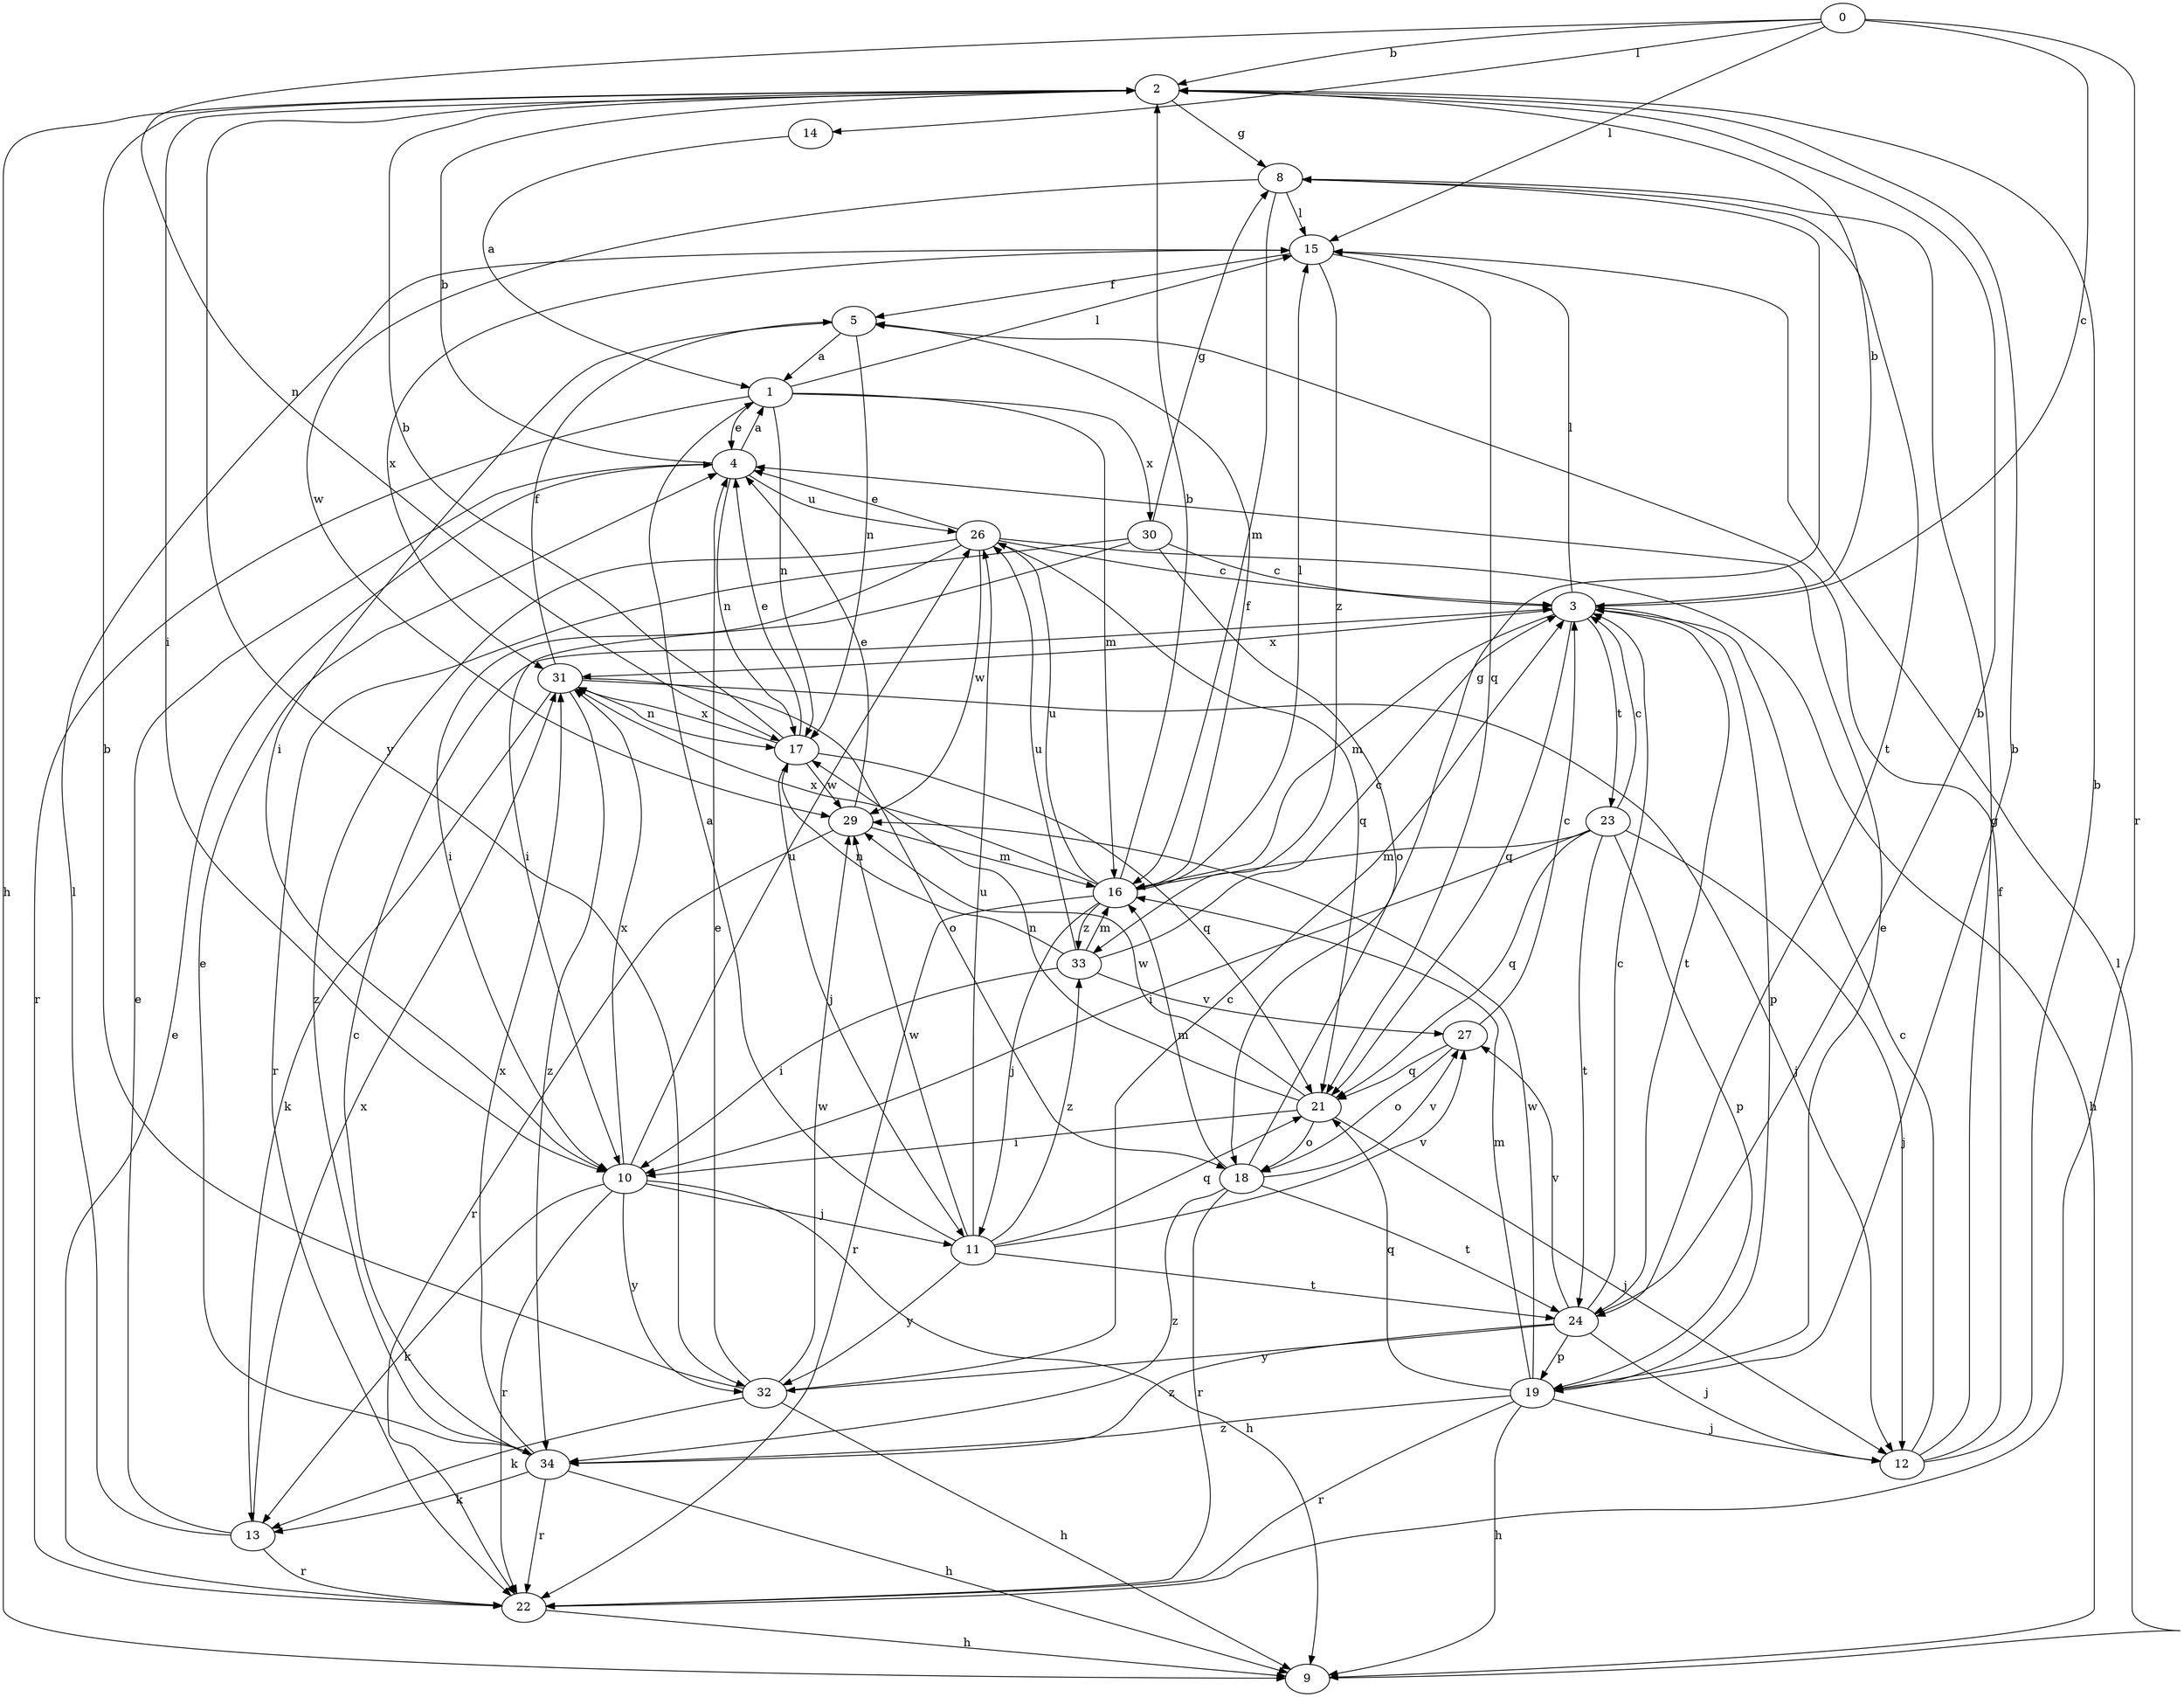 strict digraph  {
0;
1;
2;
3;
4;
5;
8;
9;
10;
11;
12;
13;
14;
15;
16;
17;
18;
19;
21;
22;
23;
24;
26;
27;
29;
30;
31;
32;
33;
34;
0 -> 2  [label=b];
0 -> 3  [label=c];
0 -> 14  [label=l];
0 -> 15  [label=l];
0 -> 17  [label=n];
0 -> 22  [label=r];
1 -> 4  [label=e];
1 -> 15  [label=l];
1 -> 16  [label=m];
1 -> 17  [label=n];
1 -> 22  [label=r];
1 -> 30  [label=x];
2 -> 8  [label=g];
2 -> 9  [label=h];
2 -> 10  [label=i];
2 -> 32  [label=y];
3 -> 2  [label=b];
3 -> 15  [label=l];
3 -> 16  [label=m];
3 -> 19  [label=p];
3 -> 21  [label=q];
3 -> 23  [label=t];
3 -> 24  [label=t];
3 -> 31  [label=x];
4 -> 1  [label=a];
4 -> 2  [label=b];
4 -> 17  [label=n];
4 -> 26  [label=u];
5 -> 1  [label=a];
5 -> 10  [label=i];
5 -> 17  [label=n];
8 -> 15  [label=l];
8 -> 16  [label=m];
8 -> 24  [label=t];
8 -> 29  [label=w];
9 -> 15  [label=l];
10 -> 9  [label=h];
10 -> 11  [label=j];
10 -> 13  [label=k];
10 -> 22  [label=r];
10 -> 26  [label=u];
10 -> 31  [label=x];
10 -> 32  [label=y];
11 -> 1  [label=a];
11 -> 21  [label=q];
11 -> 24  [label=t];
11 -> 26  [label=u];
11 -> 27  [label=v];
11 -> 29  [label=w];
11 -> 32  [label=y];
11 -> 33  [label=z];
12 -> 2  [label=b];
12 -> 3  [label=c];
12 -> 5  [label=f];
12 -> 8  [label=g];
13 -> 4  [label=e];
13 -> 15  [label=l];
13 -> 22  [label=r];
13 -> 31  [label=x];
14 -> 1  [label=a];
15 -> 5  [label=f];
15 -> 21  [label=q];
15 -> 31  [label=x];
15 -> 33  [label=z];
16 -> 2  [label=b];
16 -> 5  [label=f];
16 -> 11  [label=j];
16 -> 15  [label=l];
16 -> 22  [label=r];
16 -> 26  [label=u];
16 -> 31  [label=x];
16 -> 33  [label=z];
17 -> 2  [label=b];
17 -> 4  [label=e];
17 -> 11  [label=j];
17 -> 21  [label=q];
17 -> 29  [label=w];
17 -> 31  [label=x];
18 -> 8  [label=g];
18 -> 16  [label=m];
18 -> 22  [label=r];
18 -> 24  [label=t];
18 -> 27  [label=v];
18 -> 34  [label=z];
19 -> 2  [label=b];
19 -> 4  [label=e];
19 -> 9  [label=h];
19 -> 12  [label=j];
19 -> 16  [label=m];
19 -> 21  [label=q];
19 -> 22  [label=r];
19 -> 29  [label=w];
19 -> 34  [label=z];
21 -> 10  [label=i];
21 -> 12  [label=j];
21 -> 17  [label=n];
21 -> 18  [label=o];
21 -> 29  [label=w];
22 -> 4  [label=e];
22 -> 9  [label=h];
23 -> 3  [label=c];
23 -> 10  [label=i];
23 -> 12  [label=j];
23 -> 16  [label=m];
23 -> 19  [label=p];
23 -> 21  [label=q];
23 -> 24  [label=t];
24 -> 2  [label=b];
24 -> 3  [label=c];
24 -> 12  [label=j];
24 -> 19  [label=p];
24 -> 27  [label=v];
24 -> 32  [label=y];
24 -> 34  [label=z];
26 -> 3  [label=c];
26 -> 4  [label=e];
26 -> 9  [label=h];
26 -> 10  [label=i];
26 -> 21  [label=q];
26 -> 29  [label=w];
26 -> 34  [label=z];
27 -> 3  [label=c];
27 -> 18  [label=o];
27 -> 21  [label=q];
29 -> 4  [label=e];
29 -> 16  [label=m];
29 -> 22  [label=r];
30 -> 3  [label=c];
30 -> 8  [label=g];
30 -> 10  [label=i];
30 -> 18  [label=o];
30 -> 22  [label=r];
31 -> 5  [label=f];
31 -> 12  [label=j];
31 -> 13  [label=k];
31 -> 17  [label=n];
31 -> 18  [label=o];
31 -> 34  [label=z];
32 -> 2  [label=b];
32 -> 3  [label=c];
32 -> 4  [label=e];
32 -> 9  [label=h];
32 -> 13  [label=k];
32 -> 29  [label=w];
33 -> 3  [label=c];
33 -> 10  [label=i];
33 -> 16  [label=m];
33 -> 17  [label=n];
33 -> 26  [label=u];
33 -> 27  [label=v];
34 -> 3  [label=c];
34 -> 4  [label=e];
34 -> 9  [label=h];
34 -> 13  [label=k];
34 -> 22  [label=r];
34 -> 31  [label=x];
}
